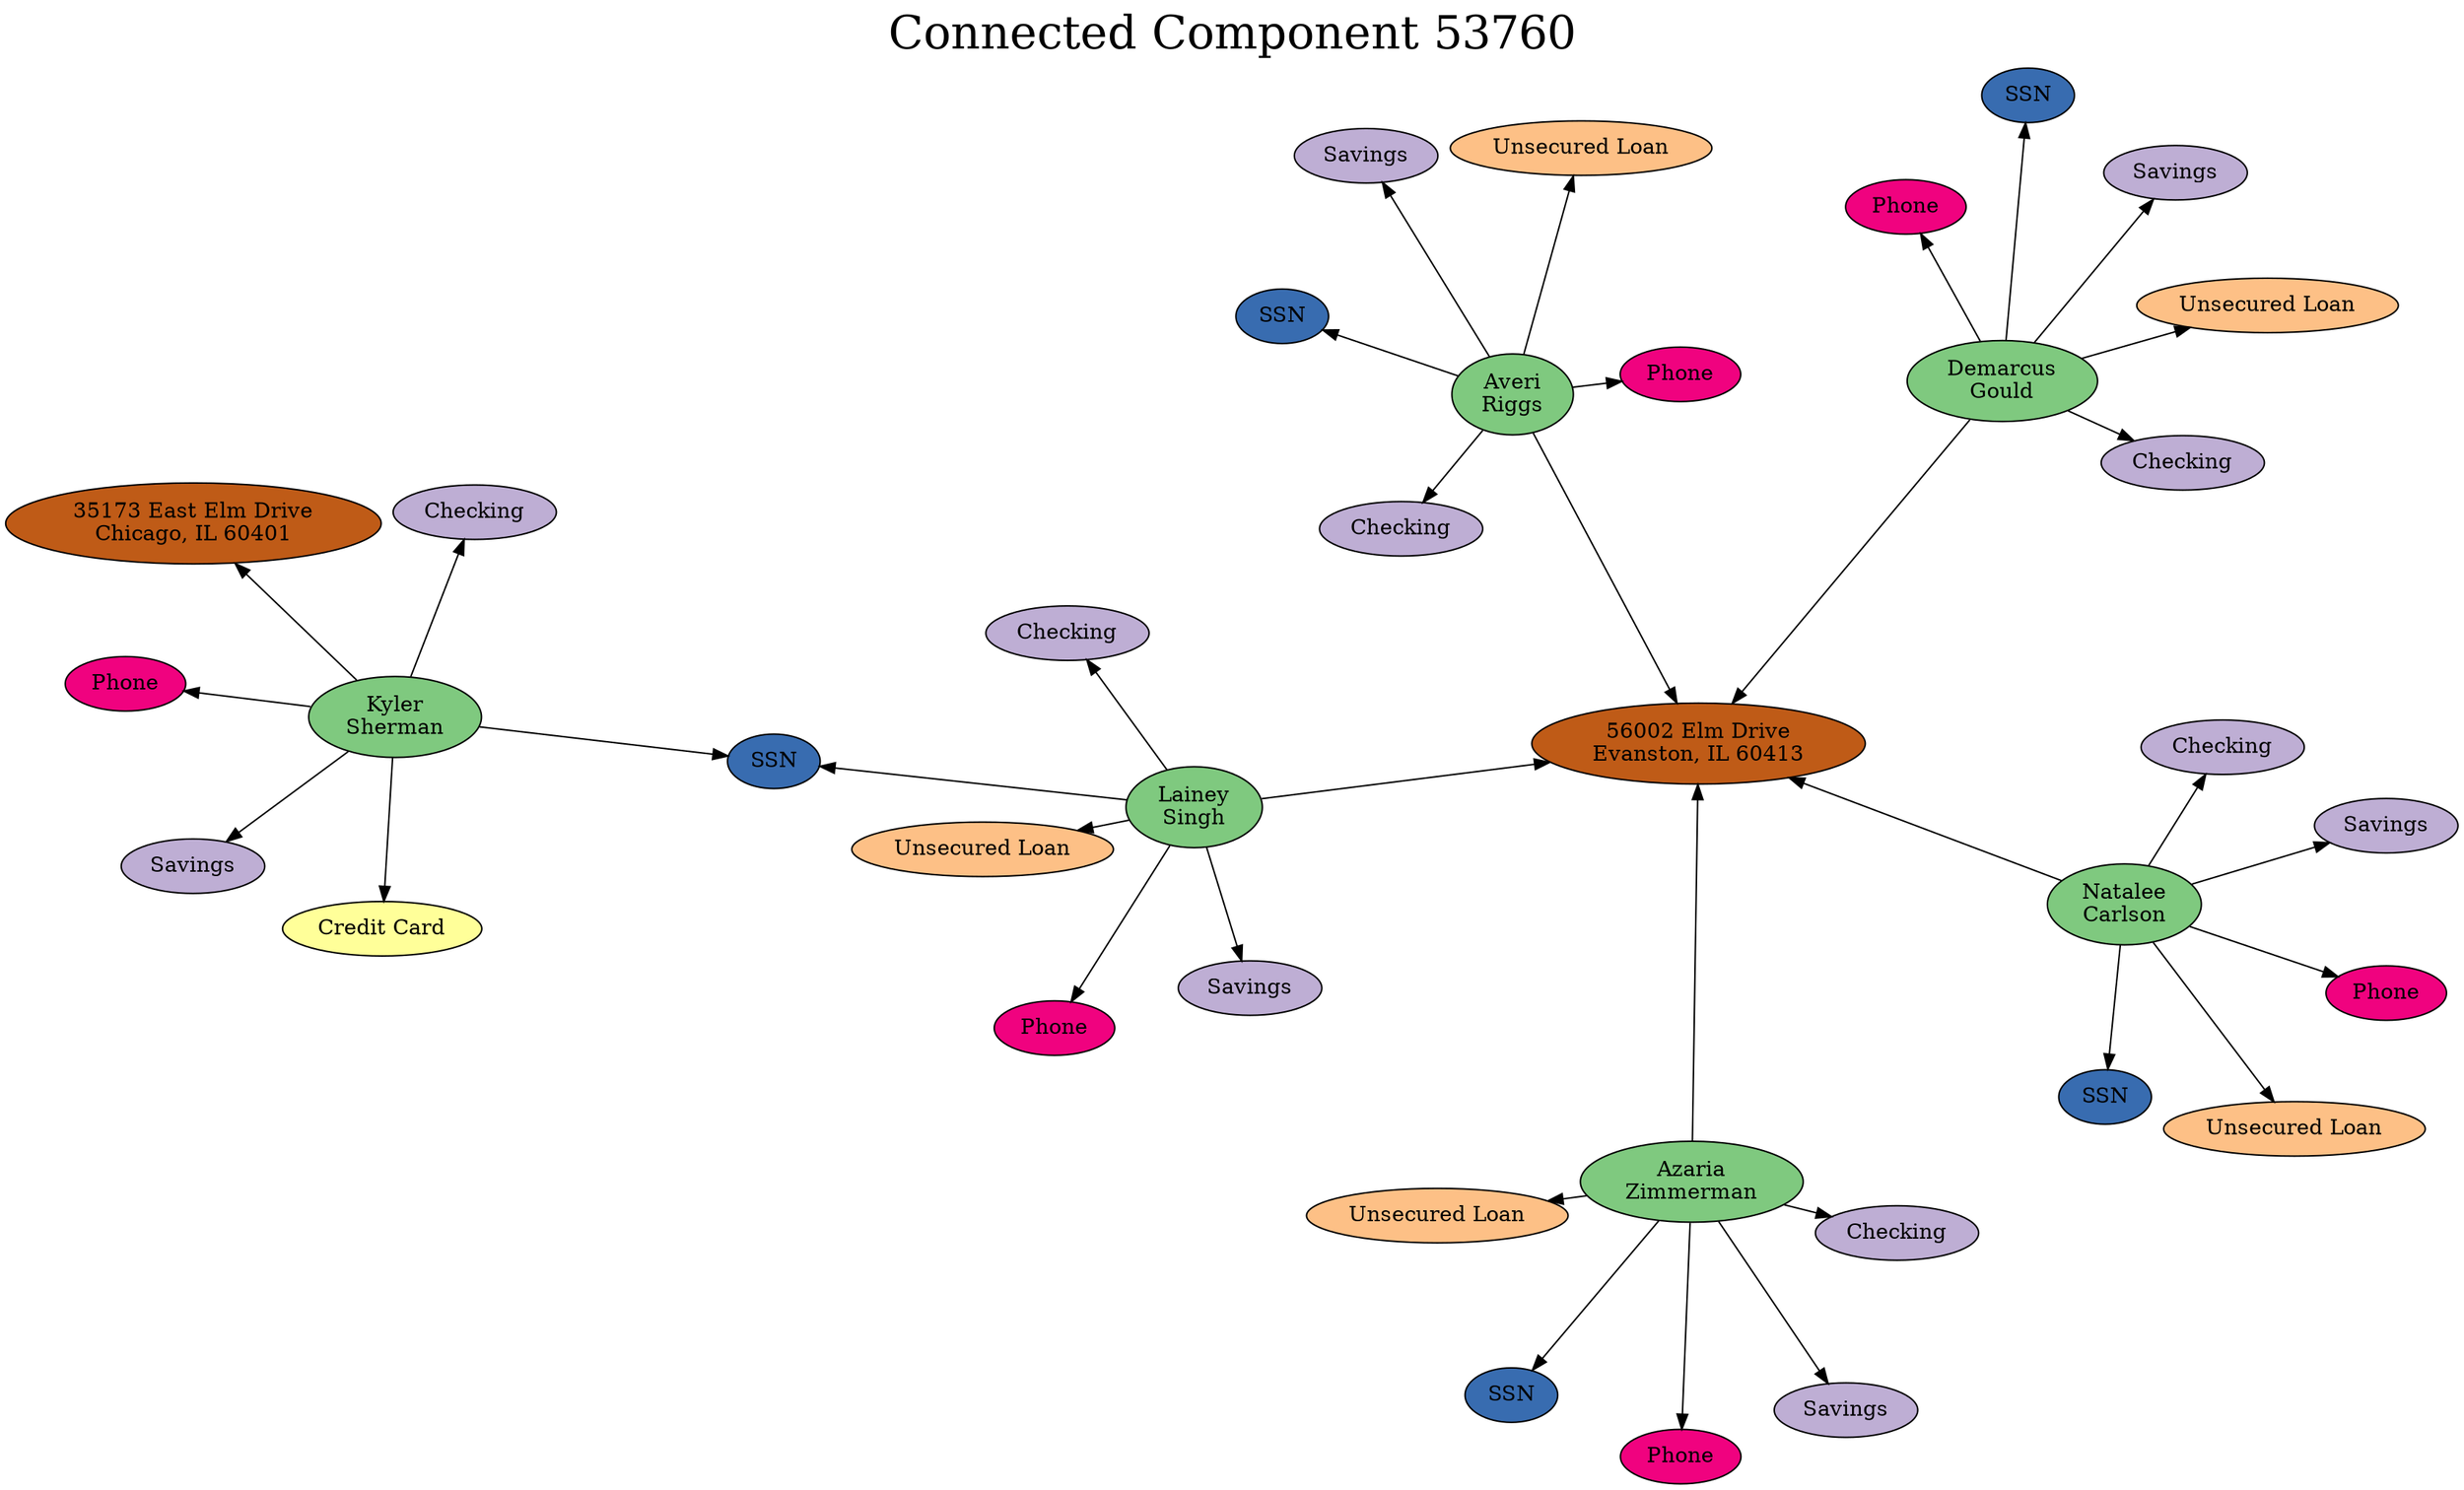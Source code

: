 digraph G {
layout=sfdp; overlap=prism; overlap_scaling=-5; labelloc="t"; label="Connected Component 53760"; fontsize=30
node[colorscheme=accent8, style=filled, color=black]
"3054051"[fillcolor= "3",label= "Unsecured Loan"]
"2054051"[fillcolor= "2",label= "Savings"]
"925965"[fillcolor= "1",label= "Kyler\nSherman"]
"1054051"[fillcolor= "2",label= "Checking"]
"5479869"[fillcolor= "6",label= "Phone"]
"4479869"[fillcolor= "5",label= "SSN"]
"3479869"[fillcolor= "3",label= "Unsecured Loan"]
"5407938"[fillcolor= "6",label= "Phone"]
"2479869"[fillcolor= "2",label= "Savings"]
"4407938"[fillcolor= "5",label= "SSN"]
"1479869"[fillcolor= "2",label= "Checking"]
"3407938"[fillcolor= "3",label= "Unsecured Loan"]
"5398502"[fillcolor= "6",label= "Phone"]
"6925965"[fillcolor= "7",label= "35173 East Elm Drive\nChicago, IL 60401"]
"213070"[fillcolor= "1",label= "Lainey\nSingh"]
"2407938"[fillcolor= "2",label= "Savings"]
"4398502"[fillcolor= "5",label= "SSN"]
"5925965"[fillcolor= "6",label= "Phone"]
"1407938"[fillcolor= "2",label= "Checking"]
"3398502"[fillcolor= "3",label= "Unsecured Loan"]
"5213070"[fillcolor= "6",label= "Phone"]
"2398502"[fillcolor= "2",label= "Savings"]
"3925965"[fillcolor= "4",label= "Credit Card"]
"4213070"[fillcolor= "5",label= "SSN"]
"1398502"[fillcolor= "2",label= "Checking"]
"2925965"[fillcolor= "2",label= "Savings"]
"3213070"[fillcolor= "3",label= "Unsecured Loan"]
"479869"[fillcolor= "1",label= "Averi\nRiggs"]
"1925965"[fillcolor= "2",label= "Checking"]
"2213070"[fillcolor= "2",label= "Savings"]
"1213070"[fillcolor= "2",label= "Checking"]
"398502"[fillcolor= "1",label= "Azaria\nZimmerman"]
"6054051"[fillcolor= "7",label= "56002 Elm Drive\nEvanston, IL 60413"]
"5054051"[fillcolor= "6",label= "Phone"]
"54051"[fillcolor= "1",label= "Natalee\nCarlson"]
"407938"[fillcolor= "1",label= "Demarcus\nGould"]
"4054051"[fillcolor= "5",label= "SSN"]
"925965" -> "6925965"
"925965" -> "5925965"
"925965" -> "4213070"
"925965" -> "3925965"
"925965" -> "2925965"
"925965" -> "1925965"
"213070" -> "5213070"
"213070" -> "4213070"
"213070" -> "2213070"
"213070" -> "1213070"
"213070" -> "3213070"
"213070" -> "6054051"
"479869" -> "3479869"
"479869" -> "6054051"
"479869" -> "5479869"
"479869" -> "4479869"
"479869" -> "2479869"
"479869" -> "1479869"
"398502" -> "1398502"
"398502" -> "2398502"
"398502" -> "5398502"
"398502" -> "6054051"
"398502" -> "4398502"
"398502" -> "3398502"
"54051" -> "3054051"
"54051" -> "5054051"
"54051" -> "2054051"
"54051" -> "1054051"
"54051" -> "6054051"
"54051" -> "4054051"
"407938" -> "6054051"
"407938" -> "5407938"
"407938" -> "4407938"
"407938" -> "2407938"
"407938" -> "1407938"
"407938" -> "3407938"
}
